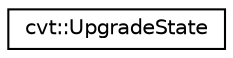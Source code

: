 digraph "Graphical Class Hierarchy"
{
 // LATEX_PDF_SIZE
  edge [fontname="Helvetica",fontsize="10",labelfontname="Helvetica",labelfontsize="10"];
  node [fontname="Helvetica",fontsize="10",shape=record];
  rankdir="LR";
  Node0 [label="cvt::UpgradeState",height=0.2,width=0.4,color="black", fillcolor="white", style="filled",URL="$dc/d85/classcvt_1_1UpgradeState.html",tooltip="UpgradeState class loads information stored in yaml and determines the time points of the game when a..."];
}
